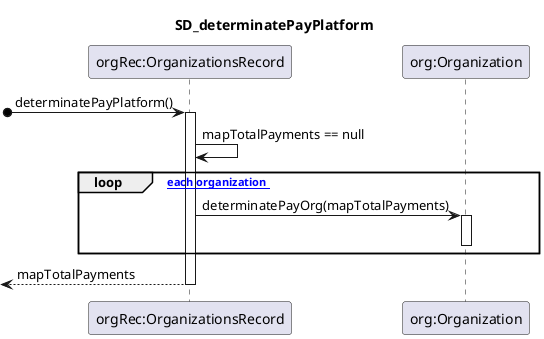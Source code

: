 @startuml
participant "orgRec:OrganizationsRecord" as RO
participant "org:Organization" as O
 
title SD_determinatePayPlatform

[o-> RO: determinatePayPlatform()
activate RO
RO -> RO : mapTotalPayments == null
loop [ For each organization ]
RO -> O: determinatePayOrg(mapTotalPayments)
activate O
deactivate O
end loop
[<-- RO : mapTotalPayments
deactivate RO
 
@enduml